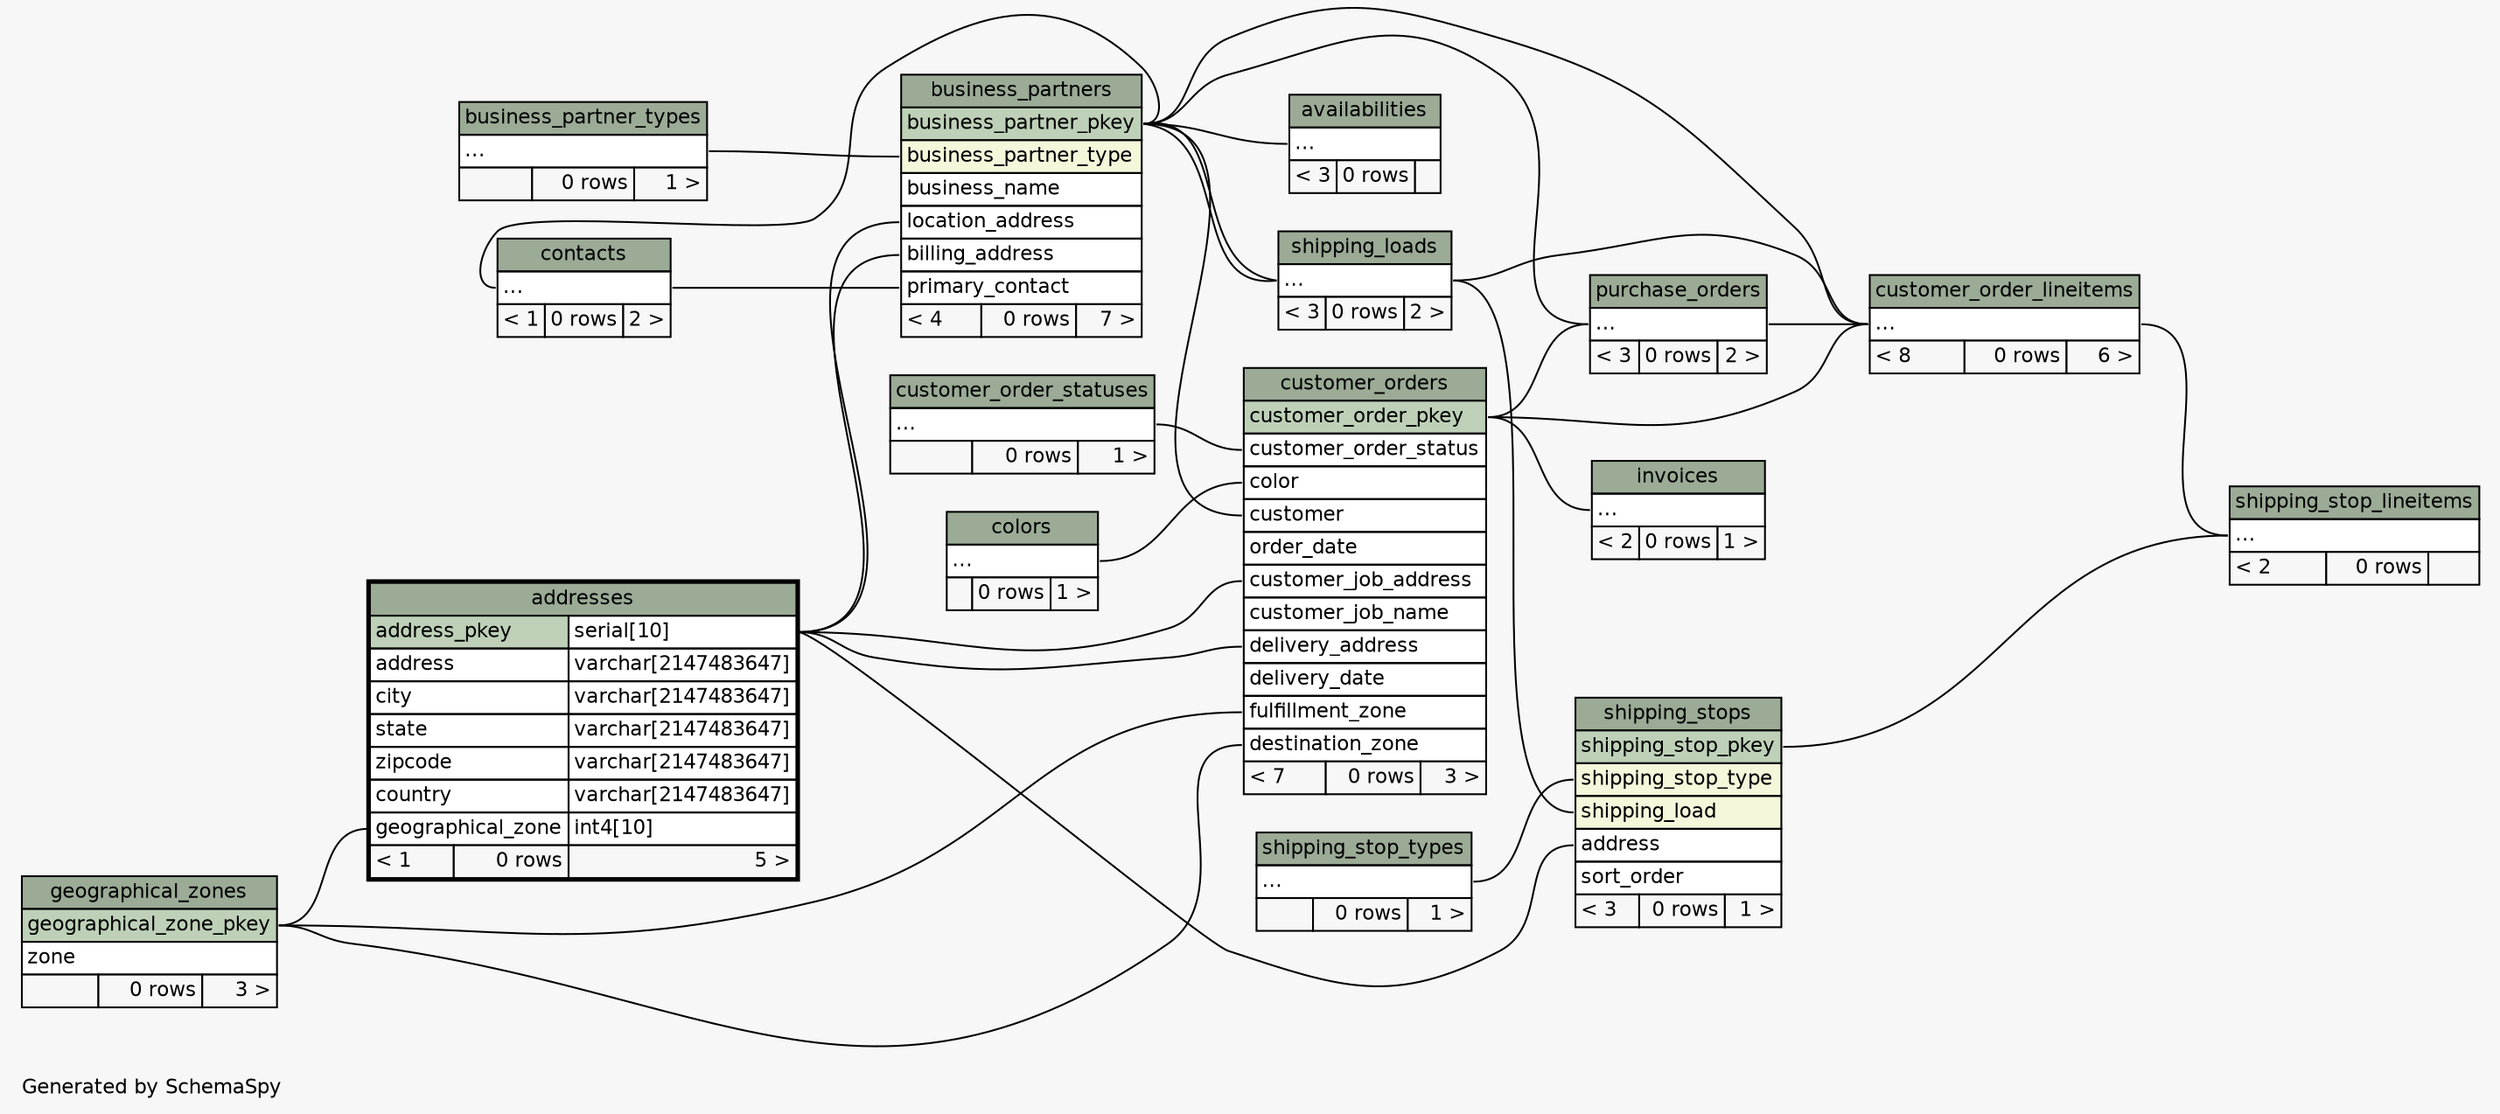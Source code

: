 // dot 2.20.2 on Linux 2.6.28-13-generic
// SchemaSpy rev 514
digraph "twoDegreesRelationshipsDiagram" {
  graph [
    rankdir="RL"
    bgcolor="#f7f7f7"
    label="\nGenerated by SchemaSpy"
    labeljust="l"
    nodesep="0.18"
    ranksep="0.46"
    fontname="Helvetica"
    fontsize="11"
  ];
  node [
    fontname="Helvetica"
    fontsize="11"
    shape="plaintext"
  ];
  edge [
    arrowsize="0.8"
  ];
  "addresses":"geographical_zone":w -> "geographical_zones":"geographical_zone_pkey":e [arrowhead=none arrowtail=crowodot];
  "availabilities":"elipses":w -> "business_partners":"business_partner_pkey":e [arrowhead=none arrowtail=crowodot];
  "business_partners":"billing_address":w -> "addresses":"address_pkey.type":e [arrowhead=none arrowtail=crowodot];
  "business_partners":"business_partner_type":w -> "business_partner_types":"elipses":e [arrowhead=none arrowtail=crowodot];
  "business_partners":"location_address":w -> "addresses":"address_pkey.type":e [arrowhead=none arrowtail=crowodot];
  "business_partners":"primary_contact":w -> "contacts":"elipses":e [arrowhead=none arrowtail=crowodot];
  "contacts":"elipses":w -> "business_partners":"business_partner_pkey":e [arrowhead=none arrowtail=crowodot];
  "customer_order_lineitems":"elipses":w -> "customer_orders":"customer_order_pkey":e [arrowhead=none arrowtail=crowodot];
  "customer_order_lineitems":"elipses":w -> "purchase_orders":"elipses":e [arrowhead=none arrowtail=crowodot];
  "customer_order_lineitems":"elipses":w -> "shipping_loads":"elipses":e [arrowhead=none arrowtail=crowodot];
  "customer_order_lineitems":"elipses":w -> "business_partners":"business_partner_pkey":e [arrowhead=none arrowtail=crowodot];
  "customer_orders":"color":w -> "colors":"elipses":e [arrowhead=none arrowtail=crowodot];
  "customer_orders":"customer":w -> "business_partners":"business_partner_pkey":e [arrowhead=none arrowtail=crowodot];
  "customer_orders":"customer_job_address":w -> "addresses":"address_pkey.type":e [arrowhead=none arrowtail=crowodot];
  "customer_orders":"customer_order_status":w -> "customer_order_statuses":"elipses":e [arrowhead=none arrowtail=crowodot];
  "customer_orders":"delivery_address":w -> "addresses":"address_pkey.type":e [arrowhead=none arrowtail=crowodot];
  "customer_orders":"destination_zone":w -> "geographical_zones":"geographical_zone_pkey":e [arrowhead=none arrowtail=crowodot];
  "customer_orders":"fulfillment_zone":w -> "geographical_zones":"geographical_zone_pkey":e [arrowhead=none arrowtail=crowodot];
  "invoices":"elipses":w -> "customer_orders":"customer_order_pkey":e [arrowhead=none arrowtail=crowodot];
  "purchase_orders":"elipses":w -> "customer_orders":"customer_order_pkey":e [arrowhead=none arrowtail=crowodot];
  "purchase_orders":"elipses":w -> "business_partners":"business_partner_pkey":e [arrowhead=none arrowtail=crowodot];
  "shipping_loads":"elipses":w -> "business_partners":"business_partner_pkey":e [arrowhead=none arrowtail=crowodot];
  "shipping_loads":"elipses":w -> "business_partners":"business_partner_pkey":e [arrowhead=none arrowtail=crowodot];
  "shipping_stop_lineitems":"elipses":w -> "customer_order_lineitems":"elipses":e [arrowhead=none arrowtail=crowodot];
  "shipping_stop_lineitems":"elipses":w -> "shipping_stops":"shipping_stop_pkey":e [arrowhead=none arrowtail=crowodot];
  "shipping_stops":"address":w -> "addresses":"address_pkey.type":e [arrowhead=none arrowtail=crowodot];
  "shipping_stops":"shipping_load":w -> "shipping_loads":"elipses":e [arrowhead=none arrowtail=crowodot];
  "shipping_stops":"shipping_stop_type":w -> "shipping_stop_types":"elipses":e [arrowhead=none arrowtail=crowodot];
  "addresses" [
    label=<
    <TABLE BORDER="2" CELLBORDER="1" CELLSPACING="0" BGCOLOR="#ffffff">
      <TR><TD COLSPAN="3" BGCOLOR="#9bab96" ALIGN="CENTER">addresses</TD></TR>
      <TR><TD PORT="address_pkey" COLSPAN="2" BGCOLOR="#bed1b8" ALIGN="LEFT">address_pkey</TD><TD PORT="address_pkey.type" ALIGN="LEFT">serial[10]</TD></TR>
      <TR><TD PORT="address" COLSPAN="2" ALIGN="LEFT">address</TD><TD PORT="address.type" ALIGN="LEFT">varchar[2147483647]</TD></TR>
      <TR><TD PORT="city" COLSPAN="2" ALIGN="LEFT">city</TD><TD PORT="city.type" ALIGN="LEFT">varchar[2147483647]</TD></TR>
      <TR><TD PORT="state" COLSPAN="2" ALIGN="LEFT">state</TD><TD PORT="state.type" ALIGN="LEFT">varchar[2147483647]</TD></TR>
      <TR><TD PORT="zipcode" COLSPAN="2" ALIGN="LEFT">zipcode</TD><TD PORT="zipcode.type" ALIGN="LEFT">varchar[2147483647]</TD></TR>
      <TR><TD PORT="country" COLSPAN="2" ALIGN="LEFT">country</TD><TD PORT="country.type" ALIGN="LEFT">varchar[2147483647]</TD></TR>
      <TR><TD PORT="geographical_zone" COLSPAN="2" ALIGN="LEFT">geographical_zone</TD><TD PORT="geographical_zone.type" ALIGN="LEFT">int4[10]</TD></TR>
      <TR><TD ALIGN="LEFT" BGCOLOR="#f7f7f7">&lt; 1</TD><TD ALIGN="RIGHT" BGCOLOR="#f7f7f7">0 rows</TD><TD ALIGN="RIGHT" BGCOLOR="#f7f7f7">5 &gt;</TD></TR>
    </TABLE>>
    URL="addresses.html"
    tooltip="addresses"
  ];
  "availabilities" [
    label=<
    <TABLE BORDER="0" CELLBORDER="1" CELLSPACING="0" BGCOLOR="#ffffff">
      <TR><TD COLSPAN="3" BGCOLOR="#9bab96" ALIGN="CENTER">availabilities</TD></TR>
      <TR><TD PORT="elipses" COLSPAN="3" ALIGN="LEFT">...</TD></TR>
      <TR><TD ALIGN="LEFT" BGCOLOR="#f7f7f7">&lt; 3</TD><TD ALIGN="RIGHT" BGCOLOR="#f7f7f7">0 rows</TD><TD ALIGN="RIGHT" BGCOLOR="#f7f7f7">  </TD></TR>
    </TABLE>>
    URL="availabilities.html"
    tooltip="availabilities"
  ];
  "business_partner_types" [
    label=<
    <TABLE BORDER="0" CELLBORDER="1" CELLSPACING="0" BGCOLOR="#ffffff">
      <TR><TD COLSPAN="3" BGCOLOR="#9bab96" ALIGN="CENTER">business_partner_types</TD></TR>
      <TR><TD PORT="elipses" COLSPAN="3" ALIGN="LEFT">...</TD></TR>
      <TR><TD ALIGN="LEFT" BGCOLOR="#f7f7f7">  </TD><TD ALIGN="RIGHT" BGCOLOR="#f7f7f7">0 rows</TD><TD ALIGN="RIGHT" BGCOLOR="#f7f7f7">1 &gt;</TD></TR>
    </TABLE>>
    URL="business_partner_types.html"
    tooltip="business_partner_types"
  ];
  "business_partners" [
    label=<
    <TABLE BORDER="0" CELLBORDER="1" CELLSPACING="0" BGCOLOR="#ffffff">
      <TR><TD COLSPAN="3" BGCOLOR="#9bab96" ALIGN="CENTER">business_partners</TD></TR>
      <TR><TD PORT="business_partner_pkey" COLSPAN="3" BGCOLOR="#bed1b8" ALIGN="LEFT">business_partner_pkey</TD></TR>
      <TR><TD PORT="business_partner_type" COLSPAN="3" BGCOLOR="#f4f7da" ALIGN="LEFT">business_partner_type</TD></TR>
      <TR><TD PORT="business_name" COLSPAN="3" ALIGN="LEFT">business_name</TD></TR>
      <TR><TD PORT="location_address" COLSPAN="3" ALIGN="LEFT">location_address</TD></TR>
      <TR><TD PORT="billing_address" COLSPAN="3" ALIGN="LEFT">billing_address</TD></TR>
      <TR><TD PORT="primary_contact" COLSPAN="3" ALIGN="LEFT">primary_contact</TD></TR>
      <TR><TD ALIGN="LEFT" BGCOLOR="#f7f7f7">&lt; 4</TD><TD ALIGN="RIGHT" BGCOLOR="#f7f7f7">0 rows</TD><TD ALIGN="RIGHT" BGCOLOR="#f7f7f7">7 &gt;</TD></TR>
    </TABLE>>
    URL="business_partners.html"
    tooltip="business_partners"
  ];
  "colors" [
    label=<
    <TABLE BORDER="0" CELLBORDER="1" CELLSPACING="0" BGCOLOR="#ffffff">
      <TR><TD COLSPAN="3" BGCOLOR="#9bab96" ALIGN="CENTER">colors</TD></TR>
      <TR><TD PORT="elipses" COLSPAN="3" ALIGN="LEFT">...</TD></TR>
      <TR><TD ALIGN="LEFT" BGCOLOR="#f7f7f7">  </TD><TD ALIGN="RIGHT" BGCOLOR="#f7f7f7">0 rows</TD><TD ALIGN="RIGHT" BGCOLOR="#f7f7f7">1 &gt;</TD></TR>
    </TABLE>>
    URL="colors.html"
    tooltip="colors"
  ];
  "contacts" [
    label=<
    <TABLE BORDER="0" CELLBORDER="1" CELLSPACING="0" BGCOLOR="#ffffff">
      <TR><TD COLSPAN="3" BGCOLOR="#9bab96" ALIGN="CENTER">contacts</TD></TR>
      <TR><TD PORT="elipses" COLSPAN="3" ALIGN="LEFT">...</TD></TR>
      <TR><TD ALIGN="LEFT" BGCOLOR="#f7f7f7">&lt; 1</TD><TD ALIGN="RIGHT" BGCOLOR="#f7f7f7">0 rows</TD><TD ALIGN="RIGHT" BGCOLOR="#f7f7f7">2 &gt;</TD></TR>
    </TABLE>>
    URL="contacts.html"
    tooltip="contacts"
  ];
  "customer_order_lineitems" [
    label=<
    <TABLE BORDER="0" CELLBORDER="1" CELLSPACING="0" BGCOLOR="#ffffff">
      <TR><TD COLSPAN="3" BGCOLOR="#9bab96" ALIGN="CENTER">customer_order_lineitems</TD></TR>
      <TR><TD PORT="elipses" COLSPAN="3" ALIGN="LEFT">...</TD></TR>
      <TR><TD ALIGN="LEFT" BGCOLOR="#f7f7f7">&lt; 8</TD><TD ALIGN="RIGHT" BGCOLOR="#f7f7f7">0 rows</TD><TD ALIGN="RIGHT" BGCOLOR="#f7f7f7">6 &gt;</TD></TR>
    </TABLE>>
    URL="customer_order_lineitems.html"
    tooltip="customer_order_lineitems"
  ];
  "customer_order_statuses" [
    label=<
    <TABLE BORDER="0" CELLBORDER="1" CELLSPACING="0" BGCOLOR="#ffffff">
      <TR><TD COLSPAN="3" BGCOLOR="#9bab96" ALIGN="CENTER">customer_order_statuses</TD></TR>
      <TR><TD PORT="elipses" COLSPAN="3" ALIGN="LEFT">...</TD></TR>
      <TR><TD ALIGN="LEFT" BGCOLOR="#f7f7f7">  </TD><TD ALIGN="RIGHT" BGCOLOR="#f7f7f7">0 rows</TD><TD ALIGN="RIGHT" BGCOLOR="#f7f7f7">1 &gt;</TD></TR>
    </TABLE>>
    URL="customer_order_statuses.html"
    tooltip="customer_order_statuses"
  ];
  "customer_orders" [
    label=<
    <TABLE BORDER="0" CELLBORDER="1" CELLSPACING="0" BGCOLOR="#ffffff">
      <TR><TD COLSPAN="3" BGCOLOR="#9bab96" ALIGN="CENTER">customer_orders</TD></TR>
      <TR><TD PORT="customer_order_pkey" COLSPAN="3" BGCOLOR="#bed1b8" ALIGN="LEFT">customer_order_pkey</TD></TR>
      <TR><TD PORT="customer_order_status" COLSPAN="3" ALIGN="LEFT">customer_order_status</TD></TR>
      <TR><TD PORT="color" COLSPAN="3" ALIGN="LEFT">color</TD></TR>
      <TR><TD PORT="customer" COLSPAN="3" ALIGN="LEFT">customer</TD></TR>
      <TR><TD PORT="order_date" COLSPAN="3" ALIGN="LEFT">order_date</TD></TR>
      <TR><TD PORT="customer_job_address" COLSPAN="3" ALIGN="LEFT">customer_job_address</TD></TR>
      <TR><TD PORT="customer_job_name" COLSPAN="3" ALIGN="LEFT">customer_job_name</TD></TR>
      <TR><TD PORT="delivery_address" COLSPAN="3" ALIGN="LEFT">delivery_address</TD></TR>
      <TR><TD PORT="delivery_date" COLSPAN="3" ALIGN="LEFT">delivery_date</TD></TR>
      <TR><TD PORT="fulfillment_zone" COLSPAN="3" ALIGN="LEFT">fulfillment_zone</TD></TR>
      <TR><TD PORT="destination_zone" COLSPAN="3" ALIGN="LEFT">destination_zone</TD></TR>
      <TR><TD ALIGN="LEFT" BGCOLOR="#f7f7f7">&lt; 7</TD><TD ALIGN="RIGHT" BGCOLOR="#f7f7f7">0 rows</TD><TD ALIGN="RIGHT" BGCOLOR="#f7f7f7">3 &gt;</TD></TR>
    </TABLE>>
    URL="customer_orders.html"
    tooltip="customer_orders"
  ];
  "geographical_zones" [
    label=<
    <TABLE BORDER="0" CELLBORDER="1" CELLSPACING="0" BGCOLOR="#ffffff">
      <TR><TD COLSPAN="3" BGCOLOR="#9bab96" ALIGN="CENTER">geographical_zones</TD></TR>
      <TR><TD PORT="geographical_zone_pkey" COLSPAN="3" BGCOLOR="#bed1b8" ALIGN="LEFT">geographical_zone_pkey</TD></TR>
      <TR><TD PORT="zone" COLSPAN="3" ALIGN="LEFT">zone</TD></TR>
      <TR><TD ALIGN="LEFT" BGCOLOR="#f7f7f7">  </TD><TD ALIGN="RIGHT" BGCOLOR="#f7f7f7">0 rows</TD><TD ALIGN="RIGHT" BGCOLOR="#f7f7f7">3 &gt;</TD></TR>
    </TABLE>>
    URL="geographical_zones.html"
    tooltip="geographical_zones"
  ];
  "invoices" [
    label=<
    <TABLE BORDER="0" CELLBORDER="1" CELLSPACING="0" BGCOLOR="#ffffff">
      <TR><TD COLSPAN="3" BGCOLOR="#9bab96" ALIGN="CENTER">invoices</TD></TR>
      <TR><TD PORT="elipses" COLSPAN="3" ALIGN="LEFT">...</TD></TR>
      <TR><TD ALIGN="LEFT" BGCOLOR="#f7f7f7">&lt; 2</TD><TD ALIGN="RIGHT" BGCOLOR="#f7f7f7">0 rows</TD><TD ALIGN="RIGHT" BGCOLOR="#f7f7f7">1 &gt;</TD></TR>
    </TABLE>>
    URL="invoices.html"
    tooltip="invoices"
  ];
  "purchase_orders" [
    label=<
    <TABLE BORDER="0" CELLBORDER="1" CELLSPACING="0" BGCOLOR="#ffffff">
      <TR><TD COLSPAN="3" BGCOLOR="#9bab96" ALIGN="CENTER">purchase_orders</TD></TR>
      <TR><TD PORT="elipses" COLSPAN="3" ALIGN="LEFT">...</TD></TR>
      <TR><TD ALIGN="LEFT" BGCOLOR="#f7f7f7">&lt; 3</TD><TD ALIGN="RIGHT" BGCOLOR="#f7f7f7">0 rows</TD><TD ALIGN="RIGHT" BGCOLOR="#f7f7f7">2 &gt;</TD></TR>
    </TABLE>>
    URL="purchase_orders.html"
    tooltip="purchase_orders"
  ];
  "shipping_loads" [
    label=<
    <TABLE BORDER="0" CELLBORDER="1" CELLSPACING="0" BGCOLOR="#ffffff">
      <TR><TD COLSPAN="3" BGCOLOR="#9bab96" ALIGN="CENTER">shipping_loads</TD></TR>
      <TR><TD PORT="elipses" COLSPAN="3" ALIGN="LEFT">...</TD></TR>
      <TR><TD ALIGN="LEFT" BGCOLOR="#f7f7f7">&lt; 3</TD><TD ALIGN="RIGHT" BGCOLOR="#f7f7f7">0 rows</TD><TD ALIGN="RIGHT" BGCOLOR="#f7f7f7">2 &gt;</TD></TR>
    </TABLE>>
    URL="shipping_loads.html"
    tooltip="shipping_loads"
  ];
  "shipping_stop_lineitems" [
    label=<
    <TABLE BORDER="0" CELLBORDER="1" CELLSPACING="0" BGCOLOR="#ffffff">
      <TR><TD COLSPAN="3" BGCOLOR="#9bab96" ALIGN="CENTER">shipping_stop_lineitems</TD></TR>
      <TR><TD PORT="elipses" COLSPAN="3" ALIGN="LEFT">...</TD></TR>
      <TR><TD ALIGN="LEFT" BGCOLOR="#f7f7f7">&lt; 2</TD><TD ALIGN="RIGHT" BGCOLOR="#f7f7f7">0 rows</TD><TD ALIGN="RIGHT" BGCOLOR="#f7f7f7">  </TD></TR>
    </TABLE>>
    URL="shipping_stop_lineitems.html"
    tooltip="shipping_stop_lineitems"
  ];
  "shipping_stop_types" [
    label=<
    <TABLE BORDER="0" CELLBORDER="1" CELLSPACING="0" BGCOLOR="#ffffff">
      <TR><TD COLSPAN="3" BGCOLOR="#9bab96" ALIGN="CENTER">shipping_stop_types</TD></TR>
      <TR><TD PORT="elipses" COLSPAN="3" ALIGN="LEFT">...</TD></TR>
      <TR><TD ALIGN="LEFT" BGCOLOR="#f7f7f7">  </TD><TD ALIGN="RIGHT" BGCOLOR="#f7f7f7">0 rows</TD><TD ALIGN="RIGHT" BGCOLOR="#f7f7f7">1 &gt;</TD></TR>
    </TABLE>>
    URL="shipping_stop_types.html"
    tooltip="shipping_stop_types"
  ];
  "shipping_stops" [
    label=<
    <TABLE BORDER="0" CELLBORDER="1" CELLSPACING="0" BGCOLOR="#ffffff">
      <TR><TD COLSPAN="3" BGCOLOR="#9bab96" ALIGN="CENTER">shipping_stops</TD></TR>
      <TR><TD PORT="shipping_stop_pkey" COLSPAN="3" BGCOLOR="#bed1b8" ALIGN="LEFT">shipping_stop_pkey</TD></TR>
      <TR><TD PORT="shipping_stop_type" COLSPAN="3" BGCOLOR="#f4f7da" ALIGN="LEFT">shipping_stop_type</TD></TR>
      <TR><TD PORT="shipping_load" COLSPAN="3" BGCOLOR="#f4f7da" ALIGN="LEFT">shipping_load</TD></TR>
      <TR><TD PORT="address" COLSPAN="3" ALIGN="LEFT">address</TD></TR>
      <TR><TD PORT="sort_order" COLSPAN="3" ALIGN="LEFT">sort_order</TD></TR>
      <TR><TD ALIGN="LEFT" BGCOLOR="#f7f7f7">&lt; 3</TD><TD ALIGN="RIGHT" BGCOLOR="#f7f7f7">0 rows</TD><TD ALIGN="RIGHT" BGCOLOR="#f7f7f7">1 &gt;</TD></TR>
    </TABLE>>
    URL="shipping_stops.html"
    tooltip="shipping_stops"
  ];
}
